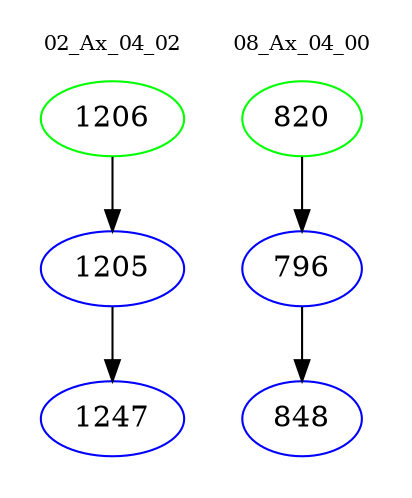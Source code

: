 digraph{
subgraph cluster_0 {
color = white
label = "02_Ax_04_02";
fontsize=10;
T0_1206 [label="1206", color="green"]
T0_1206 -> T0_1205 [color="black"]
T0_1205 [label="1205", color="blue"]
T0_1205 -> T0_1247 [color="black"]
T0_1247 [label="1247", color="blue"]
}
subgraph cluster_1 {
color = white
label = "08_Ax_04_00";
fontsize=10;
T1_820 [label="820", color="green"]
T1_820 -> T1_796 [color="black"]
T1_796 [label="796", color="blue"]
T1_796 -> T1_848 [color="black"]
T1_848 [label="848", color="blue"]
}
}
